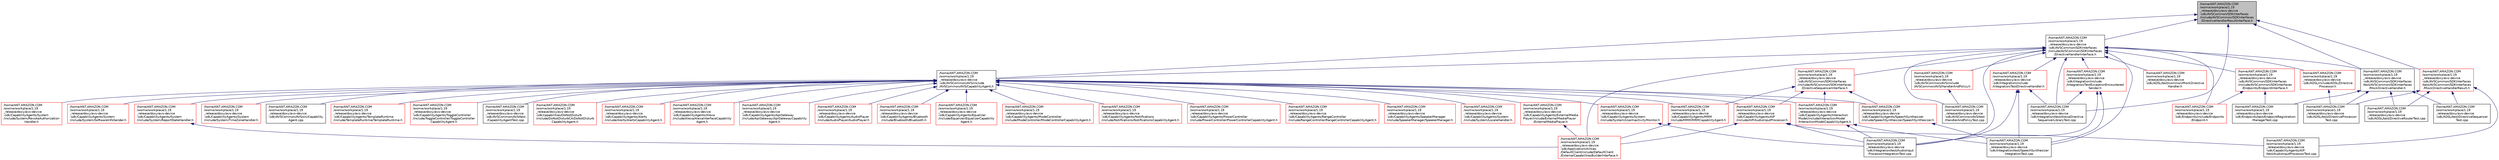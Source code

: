 digraph "/home/ANT.AMAZON.COM/womw/workplace/1.19_release/doxy/avs-device-sdk/AVSCommon/SDKInterfaces/include/AVSCommon/SDKInterfaces/DirectiveHandlerResultInterface.h"
{
  edge [fontname="Helvetica",fontsize="10",labelfontname="Helvetica",labelfontsize="10"];
  node [fontname="Helvetica",fontsize="10",shape=record];
  Node42 [label="/home/ANT.AMAZON.COM\l/womw/workplace/1.19\l_release/doxy/avs-device\l-sdk/AVSCommon/SDKInterfaces\l/include/AVSCommon/SDKInterfaces\l/DirectiveHandlerResultInterface.h",height=0.2,width=0.4,color="black", fillcolor="grey75", style="filled", fontcolor="black"];
  Node42 -> Node43 [dir="back",color="midnightblue",fontsize="10",style="solid",fontname="Helvetica"];
  Node43 [label="/home/ANT.AMAZON.COM\l/womw/workplace/1.19\l_release/doxy/avs-device\l-sdk/AVSCommon/AVS/include\l/AVSCommon/AVS/CapabilityAgent.h",height=0.2,width=0.4,color="black", fillcolor="white", style="filled",URL="$_capability_agent_8h.html"];
  Node43 -> Node44 [dir="back",color="midnightblue",fontsize="10",style="solid",fontname="Helvetica"];
  Node44 [label="/home/ANT.AMAZON.COM\l/womw/workplace/1.19\l_release/doxy/avs-device\l-sdk/AVSCommon/AVS/src/Capability\lAgent.cpp",height=0.2,width=0.4,color="black", fillcolor="white", style="filled",URL="$_capability_agent_8cpp.html"];
  Node43 -> Node45 [dir="back",color="midnightblue",fontsize="10",style="solid",fontname="Helvetica"];
  Node45 [label="/home/ANT.AMAZON.COM\l/womw/workplace/1.19\l_release/doxy/avs-device\l-sdk/AVSCommon/AVS/test\l/CapabilityAgentTest.cpp",height=0.2,width=0.4,color="black", fillcolor="white", style="filled",URL="$_capability_agent_test_8cpp.html"];
  Node43 -> Node46 [dir="back",color="midnightblue",fontsize="10",style="solid",fontname="Helvetica"];
  Node46 [label="/home/ANT.AMAZON.COM\l/womw/workplace/1.19\l_release/doxy/avs-device\l-sdk/capabilities/DoNotDisturb\l/include/DoNotDisturbCA/DoNotDisturb\lCapabilityAgent.h",height=0.2,width=0.4,color="red", fillcolor="white", style="filled",URL="$_do_not_disturb_capability_agent_8h.html"];
  Node43 -> Node62 [dir="back",color="midnightblue",fontsize="10",style="solid",fontname="Helvetica"];
  Node62 [label="/home/ANT.AMAZON.COM\l/womw/workplace/1.19\l_release/doxy/avs-device\l-sdk/CapabilityAgents/AIP\l/include/AIP/AudioInputProcessor.h",height=0.2,width=0.4,color="red", fillcolor="white", style="filled",URL="$_audio_input_processor_8h.html"];
  Node62 -> Node65 [dir="back",color="midnightblue",fontsize="10",style="solid",fontname="Helvetica"];
  Node65 [label="/home/ANT.AMAZON.COM\l/womw/workplace/1.19\l_release/doxy/avs-device\l-sdk/ApplicationUtilities\l/DefaultClient/include/DefaultClient\l/ExternalCapabilitiesBuilderInterface.h",height=0.2,width=0.4,color="red", fillcolor="white", style="filled",URL="$_external_capabilities_builder_interface_8h.html"];
  Node62 -> Node67 [dir="back",color="midnightblue",fontsize="10",style="solid",fontname="Helvetica"];
  Node67 [label="/home/ANT.AMAZON.COM\l/womw/workplace/1.19\l_release/doxy/avs-device\l-sdk/CapabilityAgents/AIP\l/test/AudioInputProcessorTest.cpp",height=0.2,width=0.4,color="black", fillcolor="white", style="filled",URL="$_audio_input_processor_test_8cpp.html"];
  Node62 -> Node69 [dir="back",color="midnightblue",fontsize="10",style="solid",fontname="Helvetica"];
  Node69 [label="/home/ANT.AMAZON.COM\l/womw/workplace/1.19\l_release/doxy/avs-device\l-sdk/Integration/test/AudioInput\lProcessorIntegrationTest.cpp",height=0.2,width=0.4,color="black", fillcolor="white", style="filled",URL="$_audio_input_processor_integration_test_8cpp.html"];
  Node43 -> Node71 [dir="back",color="midnightblue",fontsize="10",style="solid",fontname="Helvetica"];
  Node71 [label="/home/ANT.AMAZON.COM\l/womw/workplace/1.19\l_release/doxy/avs-device\l-sdk/CapabilityAgents/Alerts\l/include/Alerts/AlertsCapabilityAgent.h",height=0.2,width=0.4,color="red", fillcolor="white", style="filled",URL="$_alerts_capability_agent_8h.html"];
  Node43 -> Node74 [dir="back",color="midnightblue",fontsize="10",style="solid",fontname="Helvetica"];
  Node74 [label="/home/ANT.AMAZON.COM\l/womw/workplace/1.19\l_release/doxy/avs-device\l-sdk/CapabilityAgents/Alexa\l/include/Alexa/AlexaInterfaceCapability\lAgent.h",height=0.2,width=0.4,color="red", fillcolor="white", style="filled",URL="$_alexa_interface_capability_agent_8h.html"];
  Node43 -> Node78 [dir="back",color="midnightblue",fontsize="10",style="solid",fontname="Helvetica"];
  Node78 [label="/home/ANT.AMAZON.COM\l/womw/workplace/1.19\l_release/doxy/avs-device\l-sdk/CapabilityAgents/ApiGateway\l/include/ApiGateway/ApiGatewayCapability\lAgent.h",height=0.2,width=0.4,color="red", fillcolor="white", style="filled",URL="$_api_gateway_capability_agent_8h.html"];
  Node43 -> Node81 [dir="back",color="midnightblue",fontsize="10",style="solid",fontname="Helvetica"];
  Node81 [label="/home/ANT.AMAZON.COM\l/womw/workplace/1.19\l_release/doxy/avs-device\l-sdk/CapabilityAgents/AudioPlayer\l/include/AudioPlayer/AudioPlayer.h",height=0.2,width=0.4,color="red", fillcolor="white", style="filled",URL="$_audio_player_8h.html"];
  Node43 -> Node84 [dir="back",color="midnightblue",fontsize="10",style="solid",fontname="Helvetica"];
  Node84 [label="/home/ANT.AMAZON.COM\l/womw/workplace/1.19\l_release/doxy/avs-device\l-sdk/CapabilityAgents/Bluetooth\l/include/Bluetooth/Bluetooth.h",height=0.2,width=0.4,color="red", fillcolor="white", style="filled",URL="$_bluetooth_8h.html"];
  Node43 -> Node87 [dir="back",color="midnightblue",fontsize="10",style="solid",fontname="Helvetica"];
  Node87 [label="/home/ANT.AMAZON.COM\l/womw/workplace/1.19\l_release/doxy/avs-device\l-sdk/CapabilityAgents/Equalizer\l/include/Equalizer/EqualizerCapability\lAgent.h",height=0.2,width=0.4,color="red", fillcolor="white", style="filled",URL="$_equalizer_capability_agent_8h.html"];
  Node43 -> Node89 [dir="back",color="midnightblue",fontsize="10",style="solid",fontname="Helvetica"];
  Node89 [label="/home/ANT.AMAZON.COM\l/womw/workplace/1.19\l_release/doxy/avs-device\l-sdk/CapabilityAgents/ExternalMedia\lPlayer/include/ExternalMediaPlayer\l/ExternalMediaPlayer.h",height=0.2,width=0.4,color="red", fillcolor="white", style="filled",URL="$_external_media_player_8h.html"];
  Node89 -> Node65 [dir="back",color="midnightblue",fontsize="10",style="solid",fontname="Helvetica"];
  Node43 -> Node92 [dir="back",color="midnightblue",fontsize="10",style="solid",fontname="Helvetica"];
  Node92 [label="/home/ANT.AMAZON.COM\l/womw/workplace/1.19\l_release/doxy/avs-device\l-sdk/CapabilityAgents/Interaction\lModel/include/InteractionModel\l/InteractionModelCapabilityAgent.h",height=0.2,width=0.4,color="red", fillcolor="white", style="filled",URL="$_interaction_model_capability_agent_8h.html"];
  Node92 -> Node69 [dir="back",color="midnightblue",fontsize="10",style="solid",fontname="Helvetica"];
  Node92 -> Node95 [dir="back",color="midnightblue",fontsize="10",style="solid",fontname="Helvetica"];
  Node95 [label="/home/ANT.AMAZON.COM\l/womw/workplace/1.19\l_release/doxy/avs-device\l-sdk/Integration/test/SpeechSynthesizer\lIntegrationTest.cpp",height=0.2,width=0.4,color="black", fillcolor="white", style="filled",URL="$_speech_synthesizer_integration_test_8cpp.html"];
  Node43 -> Node96 [dir="back",color="midnightblue",fontsize="10",style="solid",fontname="Helvetica"];
  Node96 [label="/home/ANT.AMAZON.COM\l/womw/workplace/1.19\l_release/doxy/avs-device\l-sdk/CapabilityAgents/ModeController\l/include/ModeController/ModeControllerCapabilityAgent.h",height=0.2,width=0.4,color="red", fillcolor="white", style="filled",URL="$_mode_controller_capability_agent_8h.html"];
  Node43 -> Node99 [dir="back",color="midnightblue",fontsize="10",style="solid",fontname="Helvetica"];
  Node99 [label="/home/ANT.AMAZON.COM\l/womw/workplace/1.19\l_release/doxy/avs-device\l-sdk/CapabilityAgents/MRM\l/include/MRM/MRMCapabilityAgent.h",height=0.2,width=0.4,color="red", fillcolor="white", style="filled",URL="$_m_r_m_capability_agent_8h.html"];
  Node99 -> Node65 [dir="back",color="midnightblue",fontsize="10",style="solid",fontname="Helvetica"];
  Node43 -> Node102 [dir="back",color="midnightblue",fontsize="10",style="solid",fontname="Helvetica"];
  Node102 [label="/home/ANT.AMAZON.COM\l/womw/workplace/1.19\l_release/doxy/avs-device\l-sdk/CapabilityAgents/Notifications\l/include/Notifications/NotificationsCapabilityAgent.h",height=0.2,width=0.4,color="red", fillcolor="white", style="filled",URL="$_notifications_capability_agent_8h.html"];
  Node43 -> Node105 [dir="back",color="midnightblue",fontsize="10",style="solid",fontname="Helvetica"];
  Node105 [label="/home/ANT.AMAZON.COM\l/womw/workplace/1.19\l_release/doxy/avs-device\l-sdk/CapabilityAgents/PowerController\l/include/PowerController/PowerControllerCapabilityAgent.h",height=0.2,width=0.4,color="red", fillcolor="white", style="filled",URL="$_power_controller_capability_agent_8h.html"];
  Node43 -> Node108 [dir="back",color="midnightblue",fontsize="10",style="solid",fontname="Helvetica"];
  Node108 [label="/home/ANT.AMAZON.COM\l/womw/workplace/1.19\l_release/doxy/avs-device\l-sdk/CapabilityAgents/RangeController\l/include/RangeController/RangeControllerCapabilityAgent.h",height=0.2,width=0.4,color="red", fillcolor="white", style="filled",URL="$_range_controller_capability_agent_8h.html"];
  Node43 -> Node111 [dir="back",color="midnightblue",fontsize="10",style="solid",fontname="Helvetica"];
  Node111 [label="/home/ANT.AMAZON.COM\l/womw/workplace/1.19\l_release/doxy/avs-device\l-sdk/CapabilityAgents/SpeakerManager\l/include/SpeakerManager/SpeakerManager.h",height=0.2,width=0.4,color="red", fillcolor="white", style="filled",URL="$_speaker_manager_8h.html"];
  Node43 -> Node114 [dir="back",color="midnightblue",fontsize="10",style="solid",fontname="Helvetica"];
  Node114 [label="/home/ANT.AMAZON.COM\l/womw/workplace/1.19\l_release/doxy/avs-device\l-sdk/CapabilityAgents/SpeechSynthesizer\l/include/SpeechSynthesizer/SpeechSynthesizer.h",height=0.2,width=0.4,color="red", fillcolor="white", style="filled",URL="$_speech_synthesizer_8h.html"];
  Node114 -> Node95 [dir="back",color="midnightblue",fontsize="10",style="solid",fontname="Helvetica"];
  Node43 -> Node117 [dir="back",color="midnightblue",fontsize="10",style="solid",fontname="Helvetica"];
  Node117 [label="/home/ANT.AMAZON.COM\l/womw/workplace/1.19\l_release/doxy/avs-device\l-sdk/CapabilityAgents/System\l/include/System/LocaleHandler.h",height=0.2,width=0.4,color="red", fillcolor="white", style="filled",URL="$_locale_handler_8h.html"];
  Node43 -> Node120 [dir="back",color="midnightblue",fontsize="10",style="solid",fontname="Helvetica"];
  Node120 [label="/home/ANT.AMAZON.COM\l/womw/workplace/1.19\l_release/doxy/avs-device\l-sdk/CapabilityAgents/System\l/include/System/ReportStateHandler.h",height=0.2,width=0.4,color="red", fillcolor="white", style="filled",URL="$_report_state_handler_8h.html"];
  Node120 -> Node65 [dir="back",color="midnightblue",fontsize="10",style="solid",fontname="Helvetica"];
  Node43 -> Node123 [dir="back",color="midnightblue",fontsize="10",style="solid",fontname="Helvetica"];
  Node123 [label="/home/ANT.AMAZON.COM\l/womw/workplace/1.19\l_release/doxy/avs-device\l-sdk/CapabilityAgents/System\l/include/System/RevokeAuthorization\lHandler.h",height=0.2,width=0.4,color="red", fillcolor="white", style="filled",URL="$_revoke_authorization_handler_8h.html"];
  Node43 -> Node126 [dir="back",color="midnightblue",fontsize="10",style="solid",fontname="Helvetica"];
  Node126 [label="/home/ANT.AMAZON.COM\l/womw/workplace/1.19\l_release/doxy/avs-device\l-sdk/CapabilityAgents/System\l/include/System/SoftwareInfoSender.h",height=0.2,width=0.4,color="red", fillcolor="white", style="filled",URL="$_software_info_sender_8h.html"];
  Node43 -> Node131 [dir="back",color="midnightblue",fontsize="10",style="solid",fontname="Helvetica"];
  Node131 [label="/home/ANT.AMAZON.COM\l/womw/workplace/1.19\l_release/doxy/avs-device\l-sdk/CapabilityAgents/System\l/include/System/TimeZoneHandler.h",height=0.2,width=0.4,color="red", fillcolor="white", style="filled",URL="$_time_zone_handler_8h.html"];
  Node43 -> Node134 [dir="back",color="midnightblue",fontsize="10",style="solid",fontname="Helvetica"];
  Node134 [label="/home/ANT.AMAZON.COM\l/womw/workplace/1.19\l_release/doxy/avs-device\l-sdk/CapabilityAgents/System\l/include/System/UserInactivityMonitor.h",height=0.2,width=0.4,color="red", fillcolor="white", style="filled",URL="$_user_inactivity_monitor_8h.html"];
  Node134 -> Node69 [dir="back",color="midnightblue",fontsize="10",style="solid",fontname="Helvetica"];
  Node43 -> Node137 [dir="back",color="midnightblue",fontsize="10",style="solid",fontname="Helvetica"];
  Node137 [label="/home/ANT.AMAZON.COM\l/womw/workplace/1.19\l_release/doxy/avs-device\l-sdk/CapabilityAgents/TemplateRuntime\l/include/TemplateRuntime/TemplateRuntime.h",height=0.2,width=0.4,color="red", fillcolor="white", style="filled",URL="$_template_runtime_8h.html"];
  Node43 -> Node140 [dir="back",color="midnightblue",fontsize="10",style="solid",fontname="Helvetica"];
  Node140 [label="/home/ANT.AMAZON.COM\l/womw/workplace/1.19\l_release/doxy/avs-device\l-sdk/CapabilityAgents/ToggleController\l/include/ToggleController/ToggleController\lCapabilityAgent.h",height=0.2,width=0.4,color="red", fillcolor="white", style="filled",URL="$_toggle_controller_capability_agent_8h.html"];
  Node42 -> Node143 [dir="back",color="midnightblue",fontsize="10",style="solid",fontname="Helvetica"];
  Node143 [label="/home/ANT.AMAZON.COM\l/womw/workplace/1.19\l_release/doxy/avs-device\l-sdk/AVSCommon/SDKInterfaces\l/include/AVSCommon/SDKInterfaces\l/DirectiveHandlerInterface.h",height=0.2,width=0.4,color="black", fillcolor="white", style="filled",URL="$_directive_handler_interface_8h.html"];
  Node143 -> Node144 [dir="back",color="midnightblue",fontsize="10",style="solid",fontname="Helvetica"];
  Node144 [label="/home/ANT.AMAZON.COM\l/womw/workplace/1.19\l_release/doxy/avs-device\l-sdk/ADSL/include/ADSL/Directive\lProcessor.h",height=0.2,width=0.4,color="red", fillcolor="white", style="filled",URL="$_directive_processor_8h.html"];
  Node144 -> Node151 [dir="back",color="midnightblue",fontsize="10",style="solid",fontname="Helvetica"];
  Node151 [label="/home/ANT.AMAZON.COM\l/womw/workplace/1.19\l_release/doxy/avs-device\l-sdk/ADSL/test/DirectiveProcessor\lTest.cpp",height=0.2,width=0.4,color="black", fillcolor="white", style="filled",URL="$_directive_processor_test_8cpp.html"];
  Node143 -> Node152 [dir="back",color="midnightblue",fontsize="10",style="solid",fontname="Helvetica"];
  Node152 [label="/home/ANT.AMAZON.COM\l/womw/workplace/1.19\l_release/doxy/avs-device\l-sdk/ADSL/test/common/MockDirective\lHandler.h",height=0.2,width=0.4,color="red", fillcolor="white", style="filled",URL="$_a_d_s_l_2test_2common_2_mock_directive_handler_8h.html"];
  Node143 -> Node65 [dir="back",color="midnightblue",fontsize="10",style="solid",fontname="Helvetica"];
  Node143 -> Node43 [dir="back",color="midnightblue",fontsize="10",style="solid",fontname="Helvetica"];
  Node143 -> Node154 [dir="back",color="midnightblue",fontsize="10",style="solid",fontname="Helvetica"];
  Node154 [label="/home/ANT.AMAZON.COM\l/womw/workplace/1.19\l_release/doxy/avs-device\l-sdk/AVSCommon/AVS/include\l/AVSCommon/AVS/HandlerAndPolicy.h",height=0.2,width=0.4,color="red", fillcolor="white", style="filled",URL="$_handler_and_policy_8h.html"];
  Node154 -> Node159 [dir="back",color="midnightblue",fontsize="10",style="solid",fontname="Helvetica"];
  Node159 [label="/home/ANT.AMAZON.COM\l/womw/workplace/1.19\l_release/doxy/avs-device\l-sdk/AVSCommon/AVS/test\l/HandlerAndPolicyTest.cpp",height=0.2,width=0.4,color="black", fillcolor="white", style="filled",URL="$_handler_and_policy_test_8cpp.html"];
  Node143 -> Node159 [dir="back",color="midnightblue",fontsize="10",style="solid",fontname="Helvetica"];
  Node143 -> Node160 [dir="back",color="midnightblue",fontsize="10",style="solid",fontname="Helvetica"];
  Node160 [label="/home/ANT.AMAZON.COM\l/womw/workplace/1.19\l_release/doxy/avs-device\l-sdk/AVSCommon/SDKInterfaces\l/include/AVSCommon/SDKInterfaces\l/DirectiveSequencerInterface.h",height=0.2,width=0.4,color="red", fillcolor="white", style="filled",URL="$_directive_sequencer_interface_8h.html"];
  Node160 -> Node62 [dir="back",color="midnightblue",fontsize="10",style="solid",fontname="Helvetica"];
  Node160 -> Node92 [dir="back",color="midnightblue",fontsize="10",style="solid",fontname="Helvetica"];
  Node160 -> Node99 [dir="back",color="midnightblue",fontsize="10",style="solid",fontname="Helvetica"];
  Node160 -> Node114 [dir="back",color="midnightblue",fontsize="10",style="solid",fontname="Helvetica"];
  Node143 -> Node176 [dir="back",color="midnightblue",fontsize="10",style="solid",fontname="Helvetica"];
  Node176 [label="/home/ANT.AMAZON.COM\l/womw/workplace/1.19\l_release/doxy/avs-device\l-sdk/AVSCommon/SDKInterfaces\l/include/AVSCommon/SDKInterfaces\l/Endpoints/EndpointInterface.h",height=0.2,width=0.4,color="red", fillcolor="white", style="filled",URL="$_endpoint_interface_8h.html"];
  Node176 -> Node181 [dir="back",color="midnightblue",fontsize="10",style="solid",fontname="Helvetica"];
  Node181 [label="/home/ANT.AMAZON.COM\l/womw/workplace/1.19\l_release/doxy/avs-device\l-sdk/Endpoints/include/Endpoints\l/Endpoint.h",height=0.2,width=0.4,color="red", fillcolor="white", style="filled",URL="$_endpoint_8h.html"];
  Node176 -> Node168 [dir="back",color="midnightblue",fontsize="10",style="solid",fontname="Helvetica"];
  Node168 [label="/home/ANT.AMAZON.COM\l/womw/workplace/1.19\l_release/doxy/avs-device\l-sdk/Endpoints/test/EndpointRegistration\lManagerTest.cpp",height=0.2,width=0.4,color="black", fillcolor="white", style="filled",URL="$_endpoint_registration_manager_test_8cpp.html"];
  Node143 -> Node183 [dir="back",color="midnightblue",fontsize="10",style="solid",fontname="Helvetica"];
  Node183 [label="/home/ANT.AMAZON.COM\l/womw/workplace/1.19\l_release/doxy/avs-device\l-sdk/AVSCommon/SDKInterfaces\l/test/AVSCommon/SDKInterfaces\l/MockDirectiveHandler.h",height=0.2,width=0.4,color="black", fillcolor="white", style="filled",URL="$_a_v_s_common_2_s_d_k_interfaces_2test_2_a_v_s_common_2_s_d_k_interfaces_2_mock_directive_handler_8h.html"];
  Node183 -> Node151 [dir="back",color="midnightblue",fontsize="10",style="solid",fontname="Helvetica"];
  Node183 -> Node157 [dir="back",color="midnightblue",fontsize="10",style="solid",fontname="Helvetica"];
  Node157 [label="/home/ANT.AMAZON.COM\l/womw/workplace/1.19\l_release/doxy/avs-device\l-sdk/ADSL/test/DirectiveRouterTest.cpp",height=0.2,width=0.4,color="black", fillcolor="white", style="filled",URL="$_directive_router_test_8cpp.html"];
  Node183 -> Node147 [dir="back",color="midnightblue",fontsize="10",style="solid",fontname="Helvetica"];
  Node147 [label="/home/ANT.AMAZON.COM\l/womw/workplace/1.19\l_release/doxy/avs-device\l-sdk/ADSL/test/DirectiveSequencer\lTest.cpp",height=0.2,width=0.4,color="black", fillcolor="white", style="filled",URL="$_directive_sequencer_test_8cpp.html"];
  Node183 -> Node168 [dir="back",color="midnightblue",fontsize="10",style="solid",fontname="Helvetica"];
  Node143 -> Node181 [dir="back",color="midnightblue",fontsize="10",style="solid",fontname="Helvetica"];
  Node143 -> Node184 [dir="back",color="midnightblue",fontsize="10",style="solid",fontname="Helvetica"];
  Node184 [label="/home/ANT.AMAZON.COM\l/womw/workplace/1.19\l_release/doxy/avs-device\l-sdk/Integration/include\l/Integration/TestDirectiveHandler.h",height=0.2,width=0.4,color="red", fillcolor="white", style="filled",URL="$_test_directive_handler_8h.html"];
  Node184 -> Node149 [dir="back",color="midnightblue",fontsize="10",style="solid",fontname="Helvetica"];
  Node149 [label="/home/ANT.AMAZON.COM\l/womw/workplace/1.19\l_release/doxy/avs-device\l-sdk/Integration/test/AlexaDirective\lSequencerLibraryTest.cpp",height=0.2,width=0.4,color="black", fillcolor="white", style="filled",URL="$_alexa_directive_sequencer_library_test_8cpp.html"];
  Node184 -> Node69 [dir="back",color="midnightblue",fontsize="10",style="solid",fontname="Helvetica"];
  Node184 -> Node95 [dir="back",color="midnightblue",fontsize="10",style="solid",fontname="Helvetica"];
  Node143 -> Node186 [dir="back",color="midnightblue",fontsize="10",style="solid",fontname="Helvetica"];
  Node186 [label="/home/ANT.AMAZON.COM\l/womw/workplace/1.19\l_release/doxy/avs-device\l-sdk/Integration/include\l/Integration/TestExceptionEncountered\lSender.h",height=0.2,width=0.4,color="red", fillcolor="white", style="filled",URL="$_test_exception_encountered_sender_8h.html"];
  Node186 -> Node149 [dir="back",color="midnightblue",fontsize="10",style="solid",fontname="Helvetica"];
  Node186 -> Node69 [dir="back",color="midnightblue",fontsize="10",style="solid",fontname="Helvetica"];
  Node186 -> Node95 [dir="back",color="midnightblue",fontsize="10",style="solid",fontname="Helvetica"];
  Node143 -> Node149 [dir="back",color="midnightblue",fontsize="10",style="solid",fontname="Helvetica"];
  Node143 -> Node69 [dir="back",color="midnightblue",fontsize="10",style="solid",fontname="Helvetica"];
  Node143 -> Node95 [dir="back",color="midnightblue",fontsize="10",style="solid",fontname="Helvetica"];
  Node42 -> Node183 [dir="back",color="midnightblue",fontsize="10",style="solid",fontname="Helvetica"];
  Node42 -> Node188 [dir="back",color="midnightblue",fontsize="10",style="solid",fontname="Helvetica"];
  Node188 [label="/home/ANT.AMAZON.COM\l/womw/workplace/1.19\l_release/doxy/avs-device\l-sdk/AVSCommon/SDKInterfaces\l/test/AVSCommon/SDKInterfaces\l/MockDirectiveHandlerResult.h",height=0.2,width=0.4,color="red", fillcolor="white", style="filled",URL="$_mock_directive_handler_result_8h.html"];
  Node188 -> Node151 [dir="back",color="midnightblue",fontsize="10",style="solid",fontname="Helvetica"];
  Node188 -> Node157 [dir="back",color="midnightblue",fontsize="10",style="solid",fontname="Helvetica"];
  Node188 -> Node147 [dir="back",color="midnightblue",fontsize="10",style="solid",fontname="Helvetica"];
  Node188 -> Node67 [dir="back",color="midnightblue",fontsize="10",style="solid",fontname="Helvetica"];
  Node42 -> Node149 [dir="back",color="midnightblue",fontsize="10",style="solid",fontname="Helvetica"];
}
